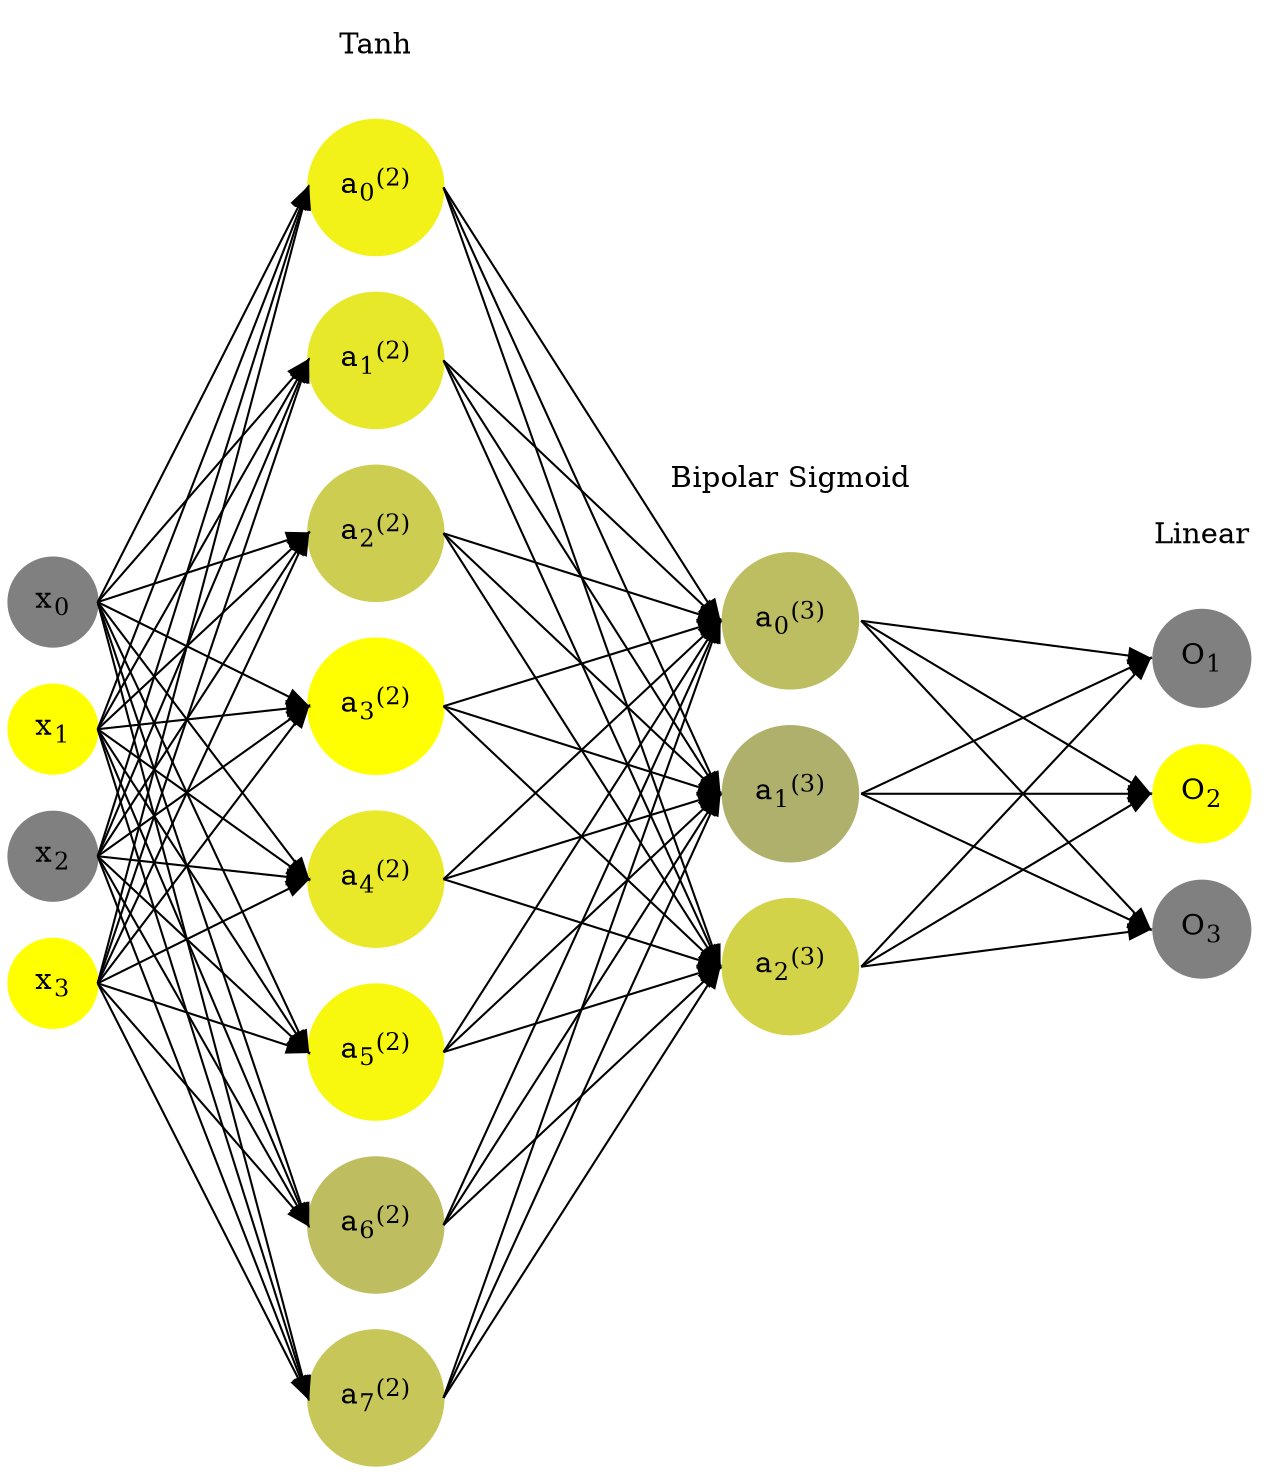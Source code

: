digraph G {
	rankdir = LR;
	splines=false;
	edge[style=invis];
	ranksep= 1.4;
	{
	node [shape=circle, color="0.1667, 0.0, 0.5", style=filled, fillcolor="0.1667, 0.0, 0.5"];
	x0 [label=<x<sub>0</sub>>];
	}
	{
	node [shape=circle, color="0.1667, 1.0, 1.0", style=filled, fillcolor="0.1667, 1.0, 1.0"];
	x1 [label=<x<sub>1</sub>>];
	}
	{
	node [shape=circle, color="0.1667, 0.0, 0.5", style=filled, fillcolor="0.1667, 0.0, 0.5"];
	x2 [label=<x<sub>2</sub>>];
	}
	{
	node [shape=circle, color="0.1667, 1.0, 1.0", style=filled, fillcolor="0.1667, 1.0, 1.0"];
	x3 [label=<x<sub>3</sub>>];
	}
	{
	node [shape=circle, color="0.1667, 0.896799, 0.948400", style=filled, fillcolor="0.1667, 0.896799, 0.948400"];
	a02 [label=<a<sub>0</sub><sup>(2)</sup>>];
	}
	{
	node [shape=circle, color="0.1667, 0.817716, 0.908858", style=filled, fillcolor="0.1667, 0.817716, 0.908858"];
	a12 [label=<a<sub>1</sub><sup>(2)</sup>>];
	}
	{
	node [shape=circle, color="0.1667, 0.605900, 0.802950", style=filled, fillcolor="0.1667, 0.605900, 0.802950"];
	a22 [label=<a<sub>2</sub><sup>(2)</sup>>];
	}
	{
	node [shape=circle, color="0.1667, 0.995313, 0.997656", style=filled, fillcolor="0.1667, 0.995313, 0.997656"];
	a32 [label=<a<sub>3</sub><sup>(2)</sup>>];
	}
	{
	node [shape=circle, color="0.1667, 0.820842, 0.910421", style=filled, fillcolor="0.1667, 0.820842, 0.910421"];
	a42 [label=<a<sub>4</sub><sup>(2)</sup>>];
	}
	{
	node [shape=circle, color="0.1667, 0.941756, 0.970878", style=filled, fillcolor="0.1667, 0.941756, 0.970878"];
	a52 [label=<a<sub>5</sub><sup>(2)</sup>>];
	}
	{
	node [shape=circle, color="0.1667, 0.489668, 0.744834", style=filled, fillcolor="0.1667, 0.489668, 0.744834"];
	a62 [label=<a<sub>6</sub><sup>(2)</sup>>];
	}
	{
	node [shape=circle, color="0.1667, 0.554755, 0.777378", style=filled, fillcolor="0.1667, 0.554755, 0.777378"];
	a72 [label=<a<sub>7</sub><sup>(2)</sup>>];
	}
	{
	node [shape=circle, color="0.1667, 0.482519, 0.741260", style=filled, fillcolor="0.1667, 0.482519, 0.741260"];
	a03 [label=<a<sub>0</sub><sup>(3)</sup>>];
	}
	{
	node [shape=circle, color="0.1667, 0.380541, 0.690270", style=filled, fillcolor="0.1667, 0.380541, 0.690270"];
	a13 [label=<a<sub>1</sub><sup>(3)</sup>>];
	}
	{
	node [shape=circle, color="0.1667, 0.648825, 0.824413", style=filled, fillcolor="0.1667, 0.648825, 0.824413"];
	a23 [label=<a<sub>2</sub><sup>(3)</sup>>];
	}
	{
	node [shape=circle, color="0.1667, 0.0, 0.5", style=filled, fillcolor="0.1667, 0.0, 0.5"];
	O1 [label=<O<sub>1</sub>>];
	}
	{
	node [shape=circle, color="0.1667, 1.0, 1.0", style=filled, fillcolor="0.1667, 1.0, 1.0"];
	O2 [label=<O<sub>2</sub>>];
	}
	{
	node [shape=circle, color="0.1667, 0.0, 0.5", style=filled, fillcolor="0.1667, 0.0, 0.5"];
	O3 [label=<O<sub>3</sub>>];
	}
	{
	rank=same;
	x0->x1->x2->x3;
	}
	{
	rank=same;
	a02->a12->a22->a32->a42->a52->a62->a72;
	}
	{
	rank=same;
	a03->a13->a23;
	}
	{
	rank=same;
	O1->O2->O3;
	}
	l1 [shape=plaintext,label="Tanh"];
	l1->a02;
	{rank=same; l1;a02};
	l2 [shape=plaintext,label="Bipolar Sigmoid"];
	l2->a03;
	{rank=same; l2;a03};
	l3 [shape=plaintext,label="Linear"];
	l3->O1;
	{rank=same; l3;O1};
edge[style=solid, tailport=e, headport=w];
	{x0;x1;x2;x3} -> {a02;a12;a22;a32;a42;a52;a62;a72};
	{a02;a12;a22;a32;a42;a52;a62;a72} -> {a03;a13;a23};
	{a03;a13;a23} -> {O1,O2,O3};
}